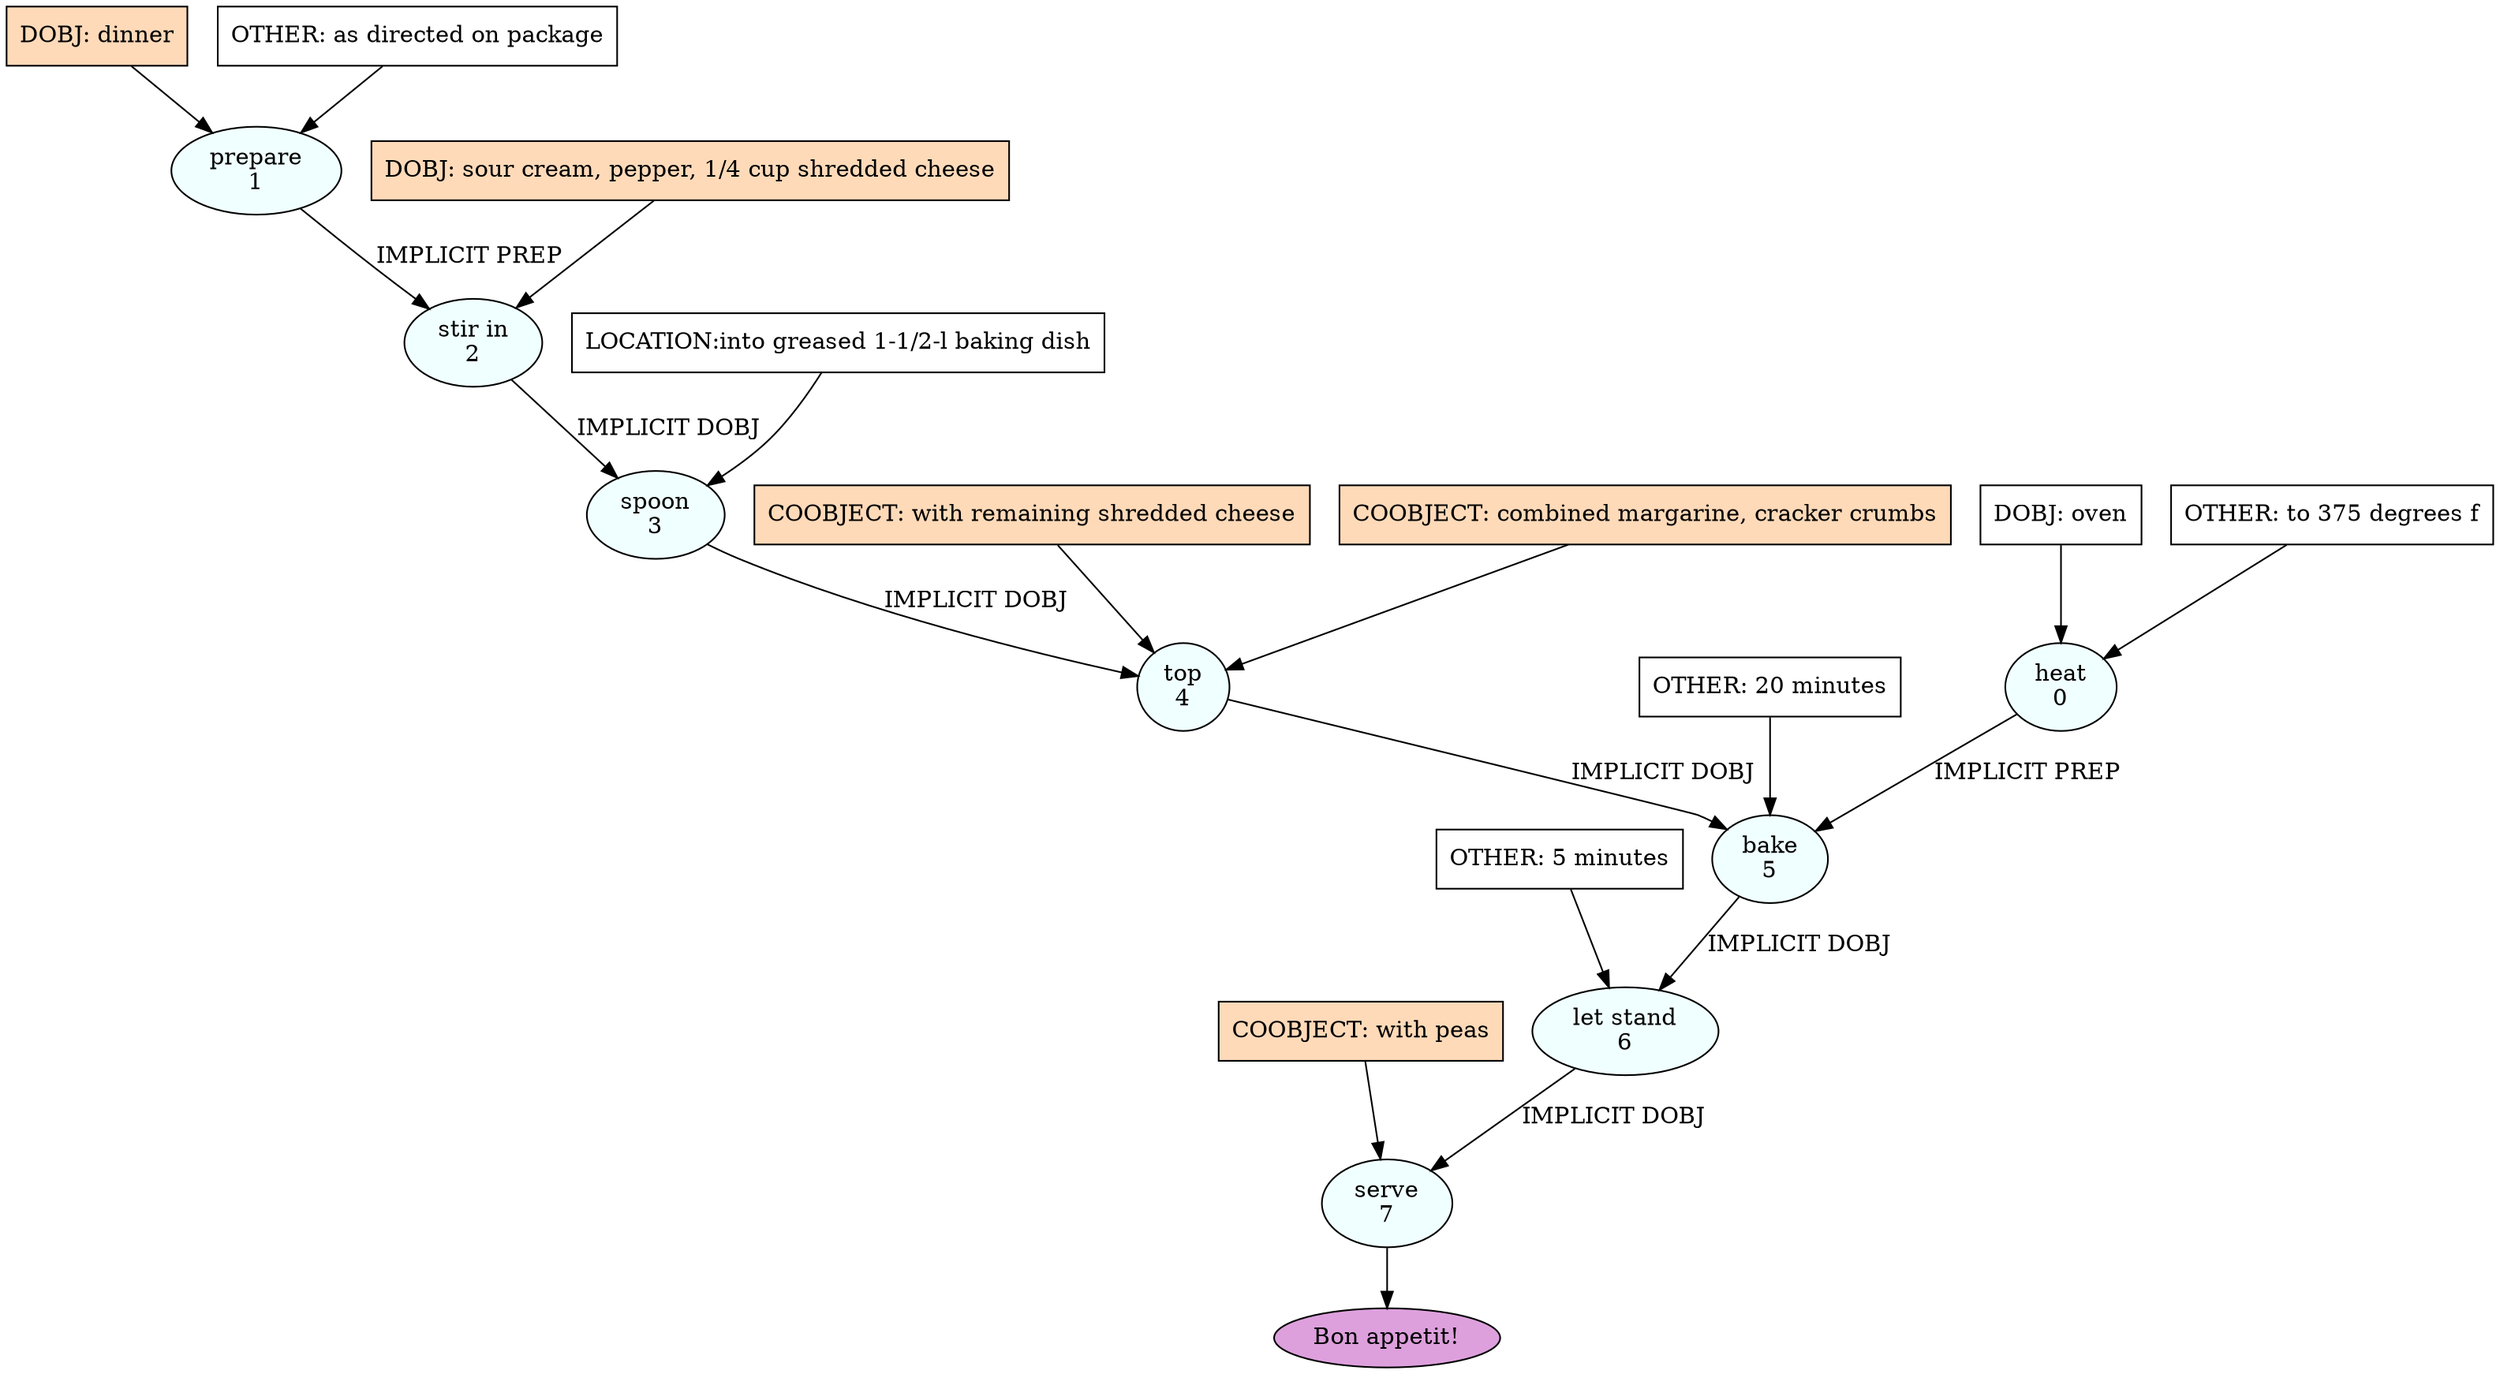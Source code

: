 digraph recipe {
E0[label="heat
0", shape=oval, style=filled, fillcolor=azure]
E1[label="prepare
1", shape=oval, style=filled, fillcolor=azure]
E2[label="stir in
2", shape=oval, style=filled, fillcolor=azure]
E3[label="spoon
3", shape=oval, style=filled, fillcolor=azure]
E4[label="top
4", shape=oval, style=filled, fillcolor=azure]
E5[label="bake
5", shape=oval, style=filled, fillcolor=azure]
E6[label="let stand
6", shape=oval, style=filled, fillcolor=azure]
E7[label="serve
7", shape=oval, style=filled, fillcolor=azure]
D1[label="DOBJ: dinner", shape=box, style=filled, fillcolor=peachpuff]
D1 -> E1
O1_0[label="OTHER: as directed on package", shape=box, style=filled, fillcolor=white]
O1_0 -> E1
D0[label="DOBJ: oven", shape=box, style=filled, fillcolor=white]
D0 -> E0
O0_0[label="OTHER: to 375 degrees f", shape=box, style=filled, fillcolor=white]
O0_0 -> E0
D2_ing[label="DOBJ: sour cream, pepper, 1/4 cup shredded cheese", shape=box, style=filled, fillcolor=peachpuff]
D2_ing -> E2
E1 -> E2 [label="IMPLICIT PREP"]
E2 -> E3 [label="IMPLICIT DOBJ"]
P3_0_0[label="LOCATION:into greased 1-1/2-l baking dish", shape=box, style=filled, fillcolor=white]
P3_0_0 -> E3
E3 -> E4 [label="IMPLICIT DOBJ"]
P4_0_ing[label="COOBJECT: with remaining shredded cheese", shape=box, style=filled, fillcolor=peachpuff]
P4_0_ing -> E4
P4_1_ing[label="COOBJECT: combined margarine, cracker crumbs", shape=box, style=filled, fillcolor=peachpuff]
P4_1_ing -> E4
E4 -> E5 [label="IMPLICIT DOBJ"]
E0 -> E5 [label="IMPLICIT PREP"]
O5_0_0[label="OTHER: 20 minutes", shape=box, style=filled, fillcolor=white]
O5_0_0 -> E5
E5 -> E6 [label="IMPLICIT DOBJ"]
O6_0_0[label="OTHER: 5 minutes", shape=box, style=filled, fillcolor=white]
O6_0_0 -> E6
E6 -> E7 [label="IMPLICIT DOBJ"]
P7_0_ing[label="COOBJECT: with peas", shape=box, style=filled, fillcolor=peachpuff]
P7_0_ing -> E7
EOR[label="Bon appetit!", shape=oval, style=filled, fillcolor=plum]
E7 -> EOR
}
